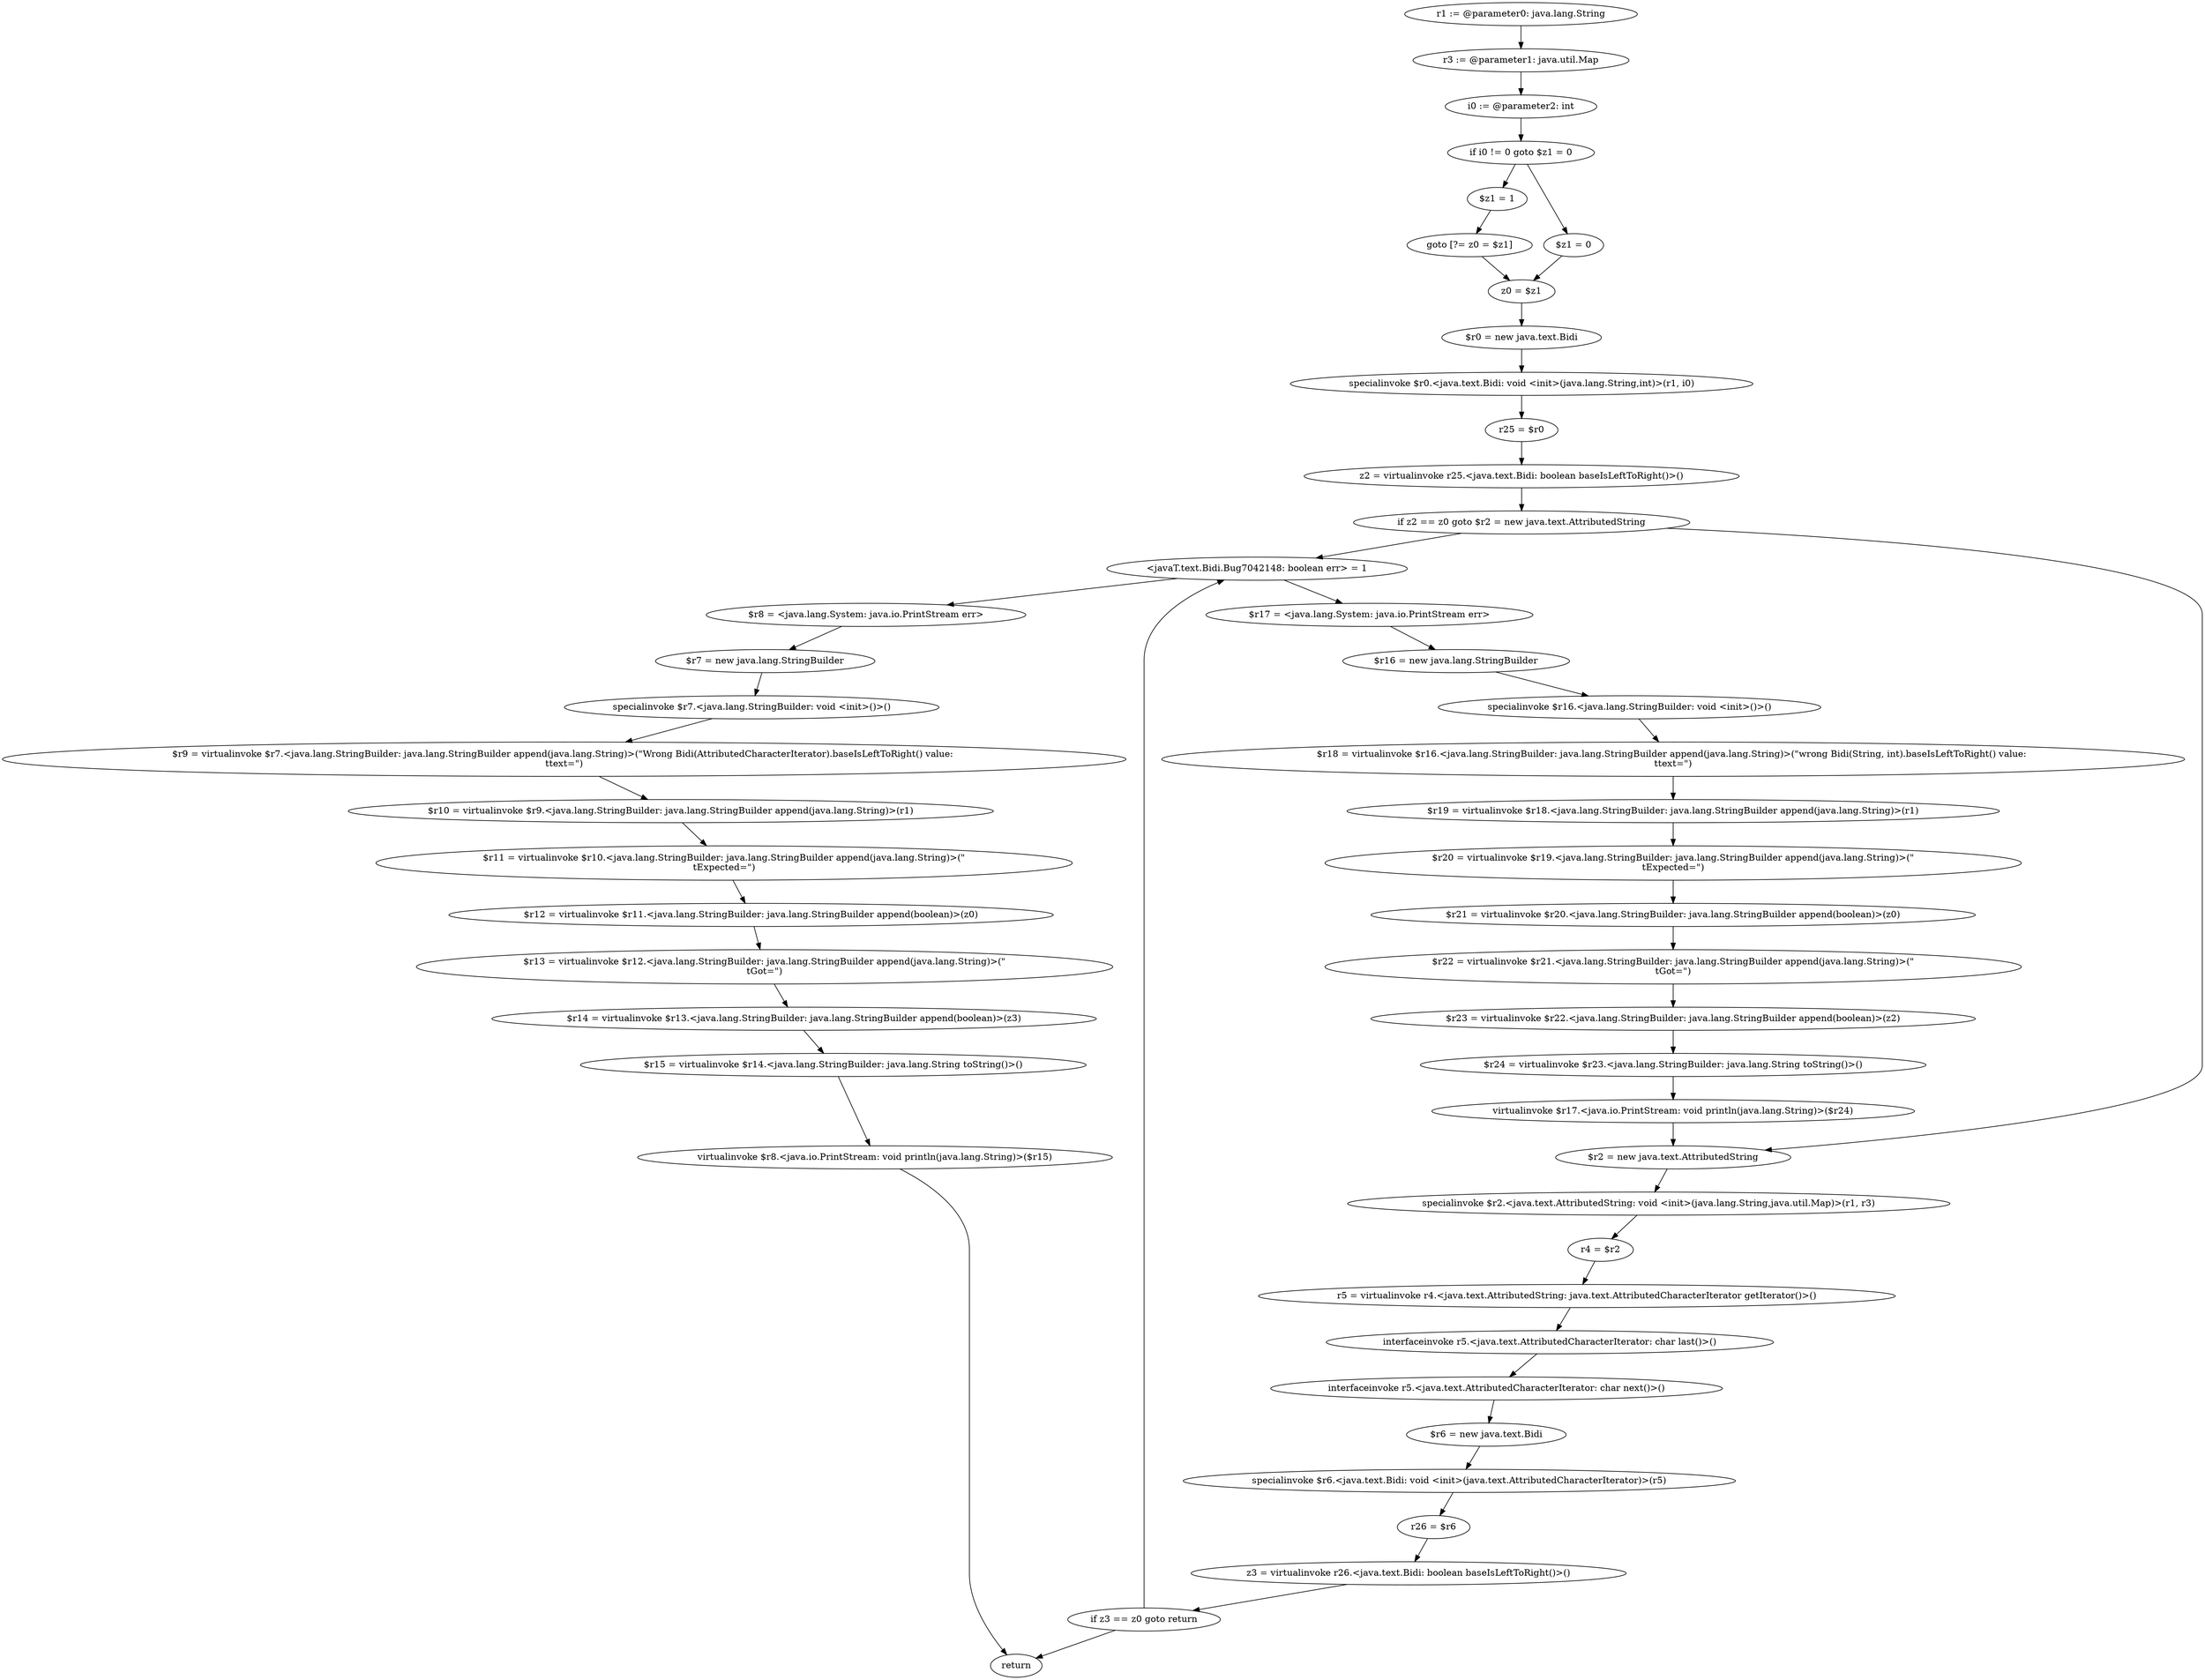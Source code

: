 digraph "unitGraph" {
    "r1 := @parameter0: java.lang.String"
    "r3 := @parameter1: java.util.Map"
    "i0 := @parameter2: int"
    "if i0 != 0 goto $z1 = 0"
    "$z1 = 1"
    "goto [?= z0 = $z1]"
    "$z1 = 0"
    "z0 = $z1"
    "$r0 = new java.text.Bidi"
    "specialinvoke $r0.<java.text.Bidi: void <init>(java.lang.String,int)>(r1, i0)"
    "r25 = $r0"
    "z2 = virtualinvoke r25.<java.text.Bidi: boolean baseIsLeftToRight()>()"
    "if z2 == z0 goto $r2 = new java.text.AttributedString"
    "<javaT.text.Bidi.Bug7042148: boolean err> = 1"
    "$r17 = <java.lang.System: java.io.PrintStream err>"
    "$r16 = new java.lang.StringBuilder"
    "specialinvoke $r16.<java.lang.StringBuilder: void <init>()>()"
    "$r18 = virtualinvoke $r16.<java.lang.StringBuilder: java.lang.StringBuilder append(java.lang.String)>(\"wrong Bidi(String, int).baseIsLeftToRight() value: \n\ttext=\")"
    "$r19 = virtualinvoke $r18.<java.lang.StringBuilder: java.lang.StringBuilder append(java.lang.String)>(r1)"
    "$r20 = virtualinvoke $r19.<java.lang.StringBuilder: java.lang.StringBuilder append(java.lang.String)>(\"\n\tExpected=\")"
    "$r21 = virtualinvoke $r20.<java.lang.StringBuilder: java.lang.StringBuilder append(boolean)>(z0)"
    "$r22 = virtualinvoke $r21.<java.lang.StringBuilder: java.lang.StringBuilder append(java.lang.String)>(\"\n\tGot=\")"
    "$r23 = virtualinvoke $r22.<java.lang.StringBuilder: java.lang.StringBuilder append(boolean)>(z2)"
    "$r24 = virtualinvoke $r23.<java.lang.StringBuilder: java.lang.String toString()>()"
    "virtualinvoke $r17.<java.io.PrintStream: void println(java.lang.String)>($r24)"
    "$r2 = new java.text.AttributedString"
    "specialinvoke $r2.<java.text.AttributedString: void <init>(java.lang.String,java.util.Map)>(r1, r3)"
    "r4 = $r2"
    "r5 = virtualinvoke r4.<java.text.AttributedString: java.text.AttributedCharacterIterator getIterator()>()"
    "interfaceinvoke r5.<java.text.AttributedCharacterIterator: char last()>()"
    "interfaceinvoke r5.<java.text.AttributedCharacterIterator: char next()>()"
    "$r6 = new java.text.Bidi"
    "specialinvoke $r6.<java.text.Bidi: void <init>(java.text.AttributedCharacterIterator)>(r5)"
    "r26 = $r6"
    "z3 = virtualinvoke r26.<java.text.Bidi: boolean baseIsLeftToRight()>()"
    "if z3 == z0 goto return"
    "$r8 = <java.lang.System: java.io.PrintStream err>"
    "$r7 = new java.lang.StringBuilder"
    "specialinvoke $r7.<java.lang.StringBuilder: void <init>()>()"
    "$r9 = virtualinvoke $r7.<java.lang.StringBuilder: java.lang.StringBuilder append(java.lang.String)>(\"Wrong Bidi(AttributedCharacterIterator).baseIsLeftToRight() value: \n\ttext=\")"
    "$r10 = virtualinvoke $r9.<java.lang.StringBuilder: java.lang.StringBuilder append(java.lang.String)>(r1)"
    "$r11 = virtualinvoke $r10.<java.lang.StringBuilder: java.lang.StringBuilder append(java.lang.String)>(\"\n\tExpected=\")"
    "$r12 = virtualinvoke $r11.<java.lang.StringBuilder: java.lang.StringBuilder append(boolean)>(z0)"
    "$r13 = virtualinvoke $r12.<java.lang.StringBuilder: java.lang.StringBuilder append(java.lang.String)>(\"\n\tGot=\")"
    "$r14 = virtualinvoke $r13.<java.lang.StringBuilder: java.lang.StringBuilder append(boolean)>(z3)"
    "$r15 = virtualinvoke $r14.<java.lang.StringBuilder: java.lang.String toString()>()"
    "virtualinvoke $r8.<java.io.PrintStream: void println(java.lang.String)>($r15)"
    "return"
    "r1 := @parameter0: java.lang.String"->"r3 := @parameter1: java.util.Map";
    "r3 := @parameter1: java.util.Map"->"i0 := @parameter2: int";
    "i0 := @parameter2: int"->"if i0 != 0 goto $z1 = 0";
    "if i0 != 0 goto $z1 = 0"->"$z1 = 1";
    "if i0 != 0 goto $z1 = 0"->"$z1 = 0";
    "$z1 = 1"->"goto [?= z0 = $z1]";
    "goto [?= z0 = $z1]"->"z0 = $z1";
    "$z1 = 0"->"z0 = $z1";
    "z0 = $z1"->"$r0 = new java.text.Bidi";
    "$r0 = new java.text.Bidi"->"specialinvoke $r0.<java.text.Bidi: void <init>(java.lang.String,int)>(r1, i0)";
    "specialinvoke $r0.<java.text.Bidi: void <init>(java.lang.String,int)>(r1, i0)"->"r25 = $r0";
    "r25 = $r0"->"z2 = virtualinvoke r25.<java.text.Bidi: boolean baseIsLeftToRight()>()";
    "z2 = virtualinvoke r25.<java.text.Bidi: boolean baseIsLeftToRight()>()"->"if z2 == z0 goto $r2 = new java.text.AttributedString";
    "if z2 == z0 goto $r2 = new java.text.AttributedString"->"<javaT.text.Bidi.Bug7042148: boolean err> = 1";
    "if z2 == z0 goto $r2 = new java.text.AttributedString"->"$r2 = new java.text.AttributedString";
    "<javaT.text.Bidi.Bug7042148: boolean err> = 1"->"$r17 = <java.lang.System: java.io.PrintStream err>";
    "$r17 = <java.lang.System: java.io.PrintStream err>"->"$r16 = new java.lang.StringBuilder";
    "$r16 = new java.lang.StringBuilder"->"specialinvoke $r16.<java.lang.StringBuilder: void <init>()>()";
    "specialinvoke $r16.<java.lang.StringBuilder: void <init>()>()"->"$r18 = virtualinvoke $r16.<java.lang.StringBuilder: java.lang.StringBuilder append(java.lang.String)>(\"wrong Bidi(String, int).baseIsLeftToRight() value: \n\ttext=\")";
    "$r18 = virtualinvoke $r16.<java.lang.StringBuilder: java.lang.StringBuilder append(java.lang.String)>(\"wrong Bidi(String, int).baseIsLeftToRight() value: \n\ttext=\")"->"$r19 = virtualinvoke $r18.<java.lang.StringBuilder: java.lang.StringBuilder append(java.lang.String)>(r1)";
    "$r19 = virtualinvoke $r18.<java.lang.StringBuilder: java.lang.StringBuilder append(java.lang.String)>(r1)"->"$r20 = virtualinvoke $r19.<java.lang.StringBuilder: java.lang.StringBuilder append(java.lang.String)>(\"\n\tExpected=\")";
    "$r20 = virtualinvoke $r19.<java.lang.StringBuilder: java.lang.StringBuilder append(java.lang.String)>(\"\n\tExpected=\")"->"$r21 = virtualinvoke $r20.<java.lang.StringBuilder: java.lang.StringBuilder append(boolean)>(z0)";
    "$r21 = virtualinvoke $r20.<java.lang.StringBuilder: java.lang.StringBuilder append(boolean)>(z0)"->"$r22 = virtualinvoke $r21.<java.lang.StringBuilder: java.lang.StringBuilder append(java.lang.String)>(\"\n\tGot=\")";
    "$r22 = virtualinvoke $r21.<java.lang.StringBuilder: java.lang.StringBuilder append(java.lang.String)>(\"\n\tGot=\")"->"$r23 = virtualinvoke $r22.<java.lang.StringBuilder: java.lang.StringBuilder append(boolean)>(z2)";
    "$r23 = virtualinvoke $r22.<java.lang.StringBuilder: java.lang.StringBuilder append(boolean)>(z2)"->"$r24 = virtualinvoke $r23.<java.lang.StringBuilder: java.lang.String toString()>()";
    "$r24 = virtualinvoke $r23.<java.lang.StringBuilder: java.lang.String toString()>()"->"virtualinvoke $r17.<java.io.PrintStream: void println(java.lang.String)>($r24)";
    "virtualinvoke $r17.<java.io.PrintStream: void println(java.lang.String)>($r24)"->"$r2 = new java.text.AttributedString";
    "$r2 = new java.text.AttributedString"->"specialinvoke $r2.<java.text.AttributedString: void <init>(java.lang.String,java.util.Map)>(r1, r3)";
    "specialinvoke $r2.<java.text.AttributedString: void <init>(java.lang.String,java.util.Map)>(r1, r3)"->"r4 = $r2";
    "r4 = $r2"->"r5 = virtualinvoke r4.<java.text.AttributedString: java.text.AttributedCharacterIterator getIterator()>()";
    "r5 = virtualinvoke r4.<java.text.AttributedString: java.text.AttributedCharacterIterator getIterator()>()"->"interfaceinvoke r5.<java.text.AttributedCharacterIterator: char last()>()";
    "interfaceinvoke r5.<java.text.AttributedCharacterIterator: char last()>()"->"interfaceinvoke r5.<java.text.AttributedCharacterIterator: char next()>()";
    "interfaceinvoke r5.<java.text.AttributedCharacterIterator: char next()>()"->"$r6 = new java.text.Bidi";
    "$r6 = new java.text.Bidi"->"specialinvoke $r6.<java.text.Bidi: void <init>(java.text.AttributedCharacterIterator)>(r5)";
    "specialinvoke $r6.<java.text.Bidi: void <init>(java.text.AttributedCharacterIterator)>(r5)"->"r26 = $r6";
    "r26 = $r6"->"z3 = virtualinvoke r26.<java.text.Bidi: boolean baseIsLeftToRight()>()";
    "z3 = virtualinvoke r26.<java.text.Bidi: boolean baseIsLeftToRight()>()"->"if z3 == z0 goto return";
    "if z3 == z0 goto return"->"<javaT.text.Bidi.Bug7042148: boolean err> = 1";
    "if z3 == z0 goto return"->"return";
    "<javaT.text.Bidi.Bug7042148: boolean err> = 1"->"$r8 = <java.lang.System: java.io.PrintStream err>";
    "$r8 = <java.lang.System: java.io.PrintStream err>"->"$r7 = new java.lang.StringBuilder";
    "$r7 = new java.lang.StringBuilder"->"specialinvoke $r7.<java.lang.StringBuilder: void <init>()>()";
    "specialinvoke $r7.<java.lang.StringBuilder: void <init>()>()"->"$r9 = virtualinvoke $r7.<java.lang.StringBuilder: java.lang.StringBuilder append(java.lang.String)>(\"Wrong Bidi(AttributedCharacterIterator).baseIsLeftToRight() value: \n\ttext=\")";
    "$r9 = virtualinvoke $r7.<java.lang.StringBuilder: java.lang.StringBuilder append(java.lang.String)>(\"Wrong Bidi(AttributedCharacterIterator).baseIsLeftToRight() value: \n\ttext=\")"->"$r10 = virtualinvoke $r9.<java.lang.StringBuilder: java.lang.StringBuilder append(java.lang.String)>(r1)";
    "$r10 = virtualinvoke $r9.<java.lang.StringBuilder: java.lang.StringBuilder append(java.lang.String)>(r1)"->"$r11 = virtualinvoke $r10.<java.lang.StringBuilder: java.lang.StringBuilder append(java.lang.String)>(\"\n\tExpected=\")";
    "$r11 = virtualinvoke $r10.<java.lang.StringBuilder: java.lang.StringBuilder append(java.lang.String)>(\"\n\tExpected=\")"->"$r12 = virtualinvoke $r11.<java.lang.StringBuilder: java.lang.StringBuilder append(boolean)>(z0)";
    "$r12 = virtualinvoke $r11.<java.lang.StringBuilder: java.lang.StringBuilder append(boolean)>(z0)"->"$r13 = virtualinvoke $r12.<java.lang.StringBuilder: java.lang.StringBuilder append(java.lang.String)>(\"\n\tGot=\")";
    "$r13 = virtualinvoke $r12.<java.lang.StringBuilder: java.lang.StringBuilder append(java.lang.String)>(\"\n\tGot=\")"->"$r14 = virtualinvoke $r13.<java.lang.StringBuilder: java.lang.StringBuilder append(boolean)>(z3)";
    "$r14 = virtualinvoke $r13.<java.lang.StringBuilder: java.lang.StringBuilder append(boolean)>(z3)"->"$r15 = virtualinvoke $r14.<java.lang.StringBuilder: java.lang.String toString()>()";
    "$r15 = virtualinvoke $r14.<java.lang.StringBuilder: java.lang.String toString()>()"->"virtualinvoke $r8.<java.io.PrintStream: void println(java.lang.String)>($r15)";
    "virtualinvoke $r8.<java.io.PrintStream: void println(java.lang.String)>($r15)"->"return";
}
